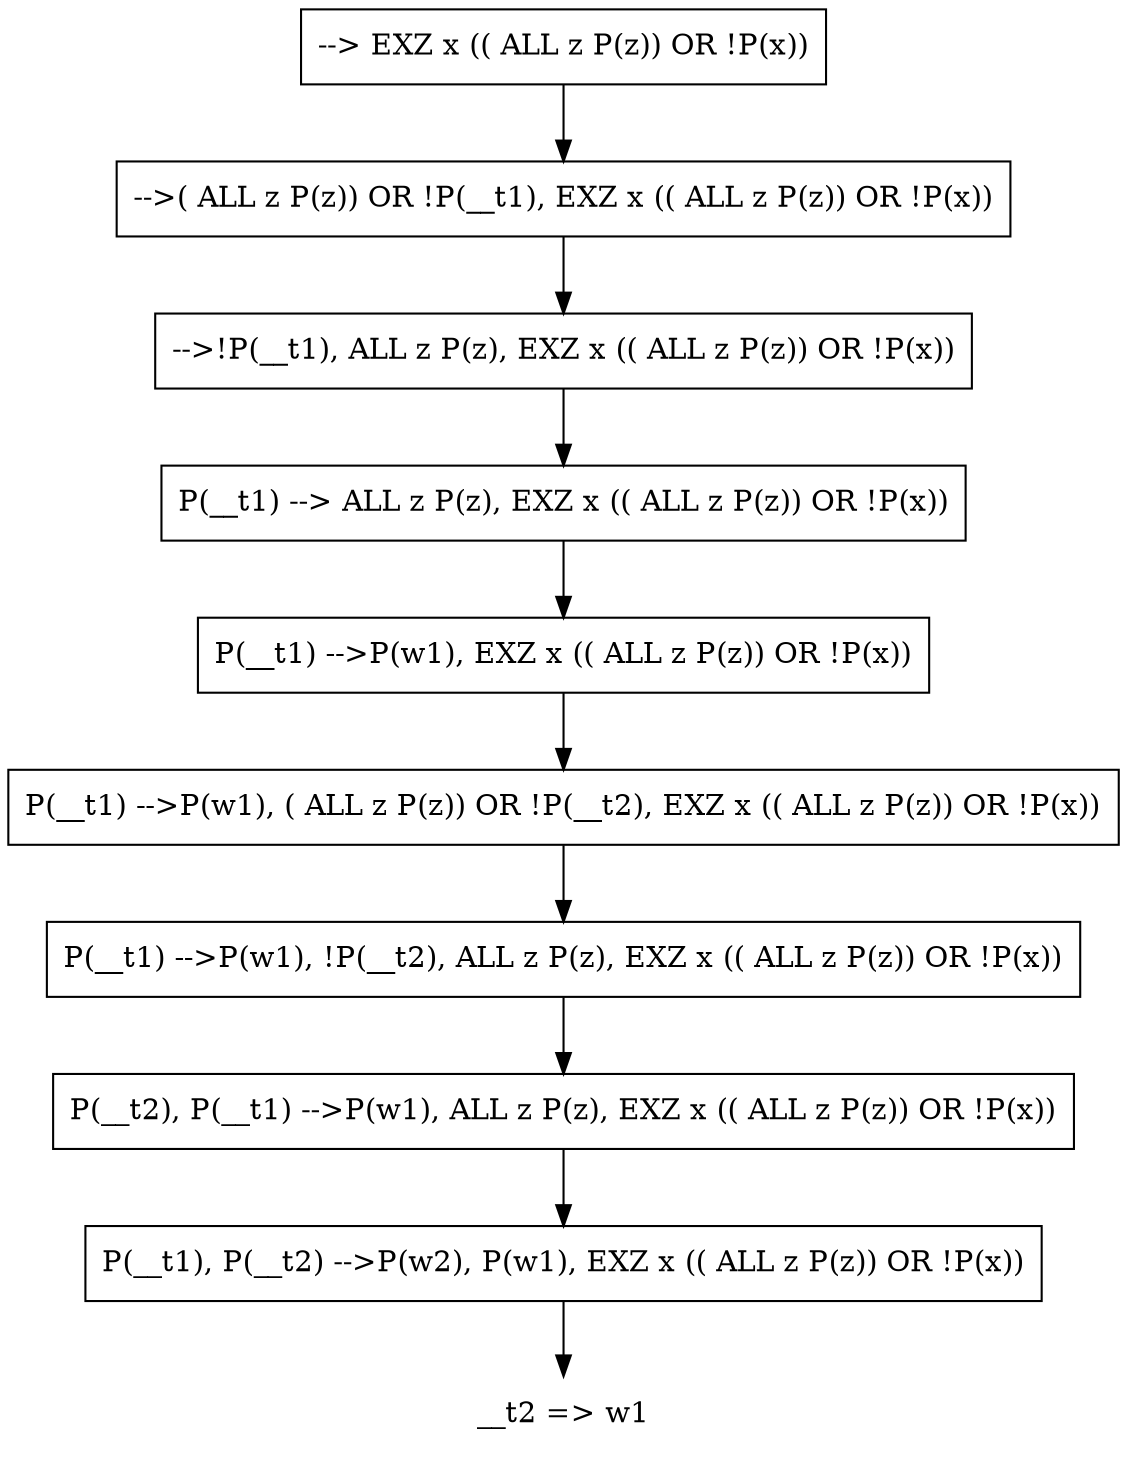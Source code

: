 digraph X {
	1 [shape=record,label="{  --\> EXZ x (( ALL z P(z)) OR !P(x)) }"];
	1 -> 2
	2 [shape=record,label="{  --\>( ALL z P(z)) OR !P(__t1),  EXZ x (( ALL z P(z)) OR !P(x)) }"];
	2 -> 3
	3 [shape=record,label="{  --\>!P(__t1),  ALL z P(z),  EXZ x (( ALL z P(z)) OR !P(x)) }"];
	3 -> 4
	4 [shape=record,label="{ P(__t1) --\> ALL z P(z),  EXZ x (( ALL z P(z)) OR !P(x)) }"];
	4 -> 5
	5 [shape=record,label="{ P(__t1) --\>P(w1),  EXZ x (( ALL z P(z)) OR !P(x)) }"];
	5 -> 6
	6 [shape=record,label="{ P(__t1) --\>P(w1), ( ALL z P(z)) OR !P(__t2),  EXZ x (( ALL z P(z)) OR !P(x)) }"];
	6 -> 7
	7 [shape=record,label="{ P(__t1) --\>P(w1), !P(__t2),  ALL z P(z),  EXZ x (( ALL z P(z)) OR !P(x)) }"];
	7 -> 8
	8 [shape=record,label="{ P(__t2), P(__t1) --\>P(w1),  ALL z P(z),  EXZ x (( ALL z P(z)) OR !P(x)) }"];
	8 -> 9
	9 [shape=record,label="{ P(__t1), P(__t2) --\>P(w2), P(w1),  EXZ x (( ALL z P(z)) OR !P(x)) }"];
	10 [shape=plaintext,label="__t2 => w1\n"]
	9 -> 10
}
